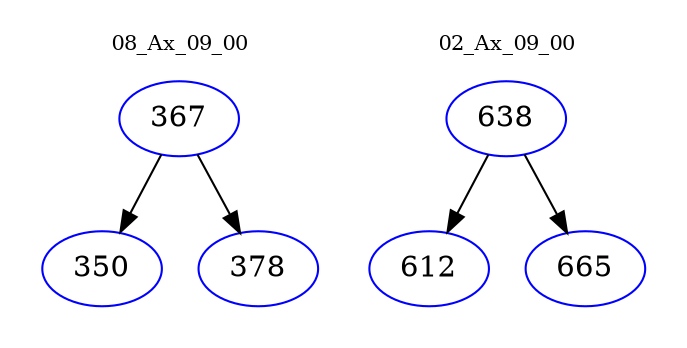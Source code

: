 digraph{
subgraph cluster_0 {
color = white
label = "08_Ax_09_00";
fontsize=10;
T0_367 [label="367", color="blue"]
T0_367 -> T0_350 [color="black"]
T0_350 [label="350", color="blue"]
T0_367 -> T0_378 [color="black"]
T0_378 [label="378", color="blue"]
}
subgraph cluster_1 {
color = white
label = "02_Ax_09_00";
fontsize=10;
T1_638 [label="638", color="blue"]
T1_638 -> T1_612 [color="black"]
T1_612 [label="612", color="blue"]
T1_638 -> T1_665 [color="black"]
T1_665 [label="665", color="blue"]
}
}
